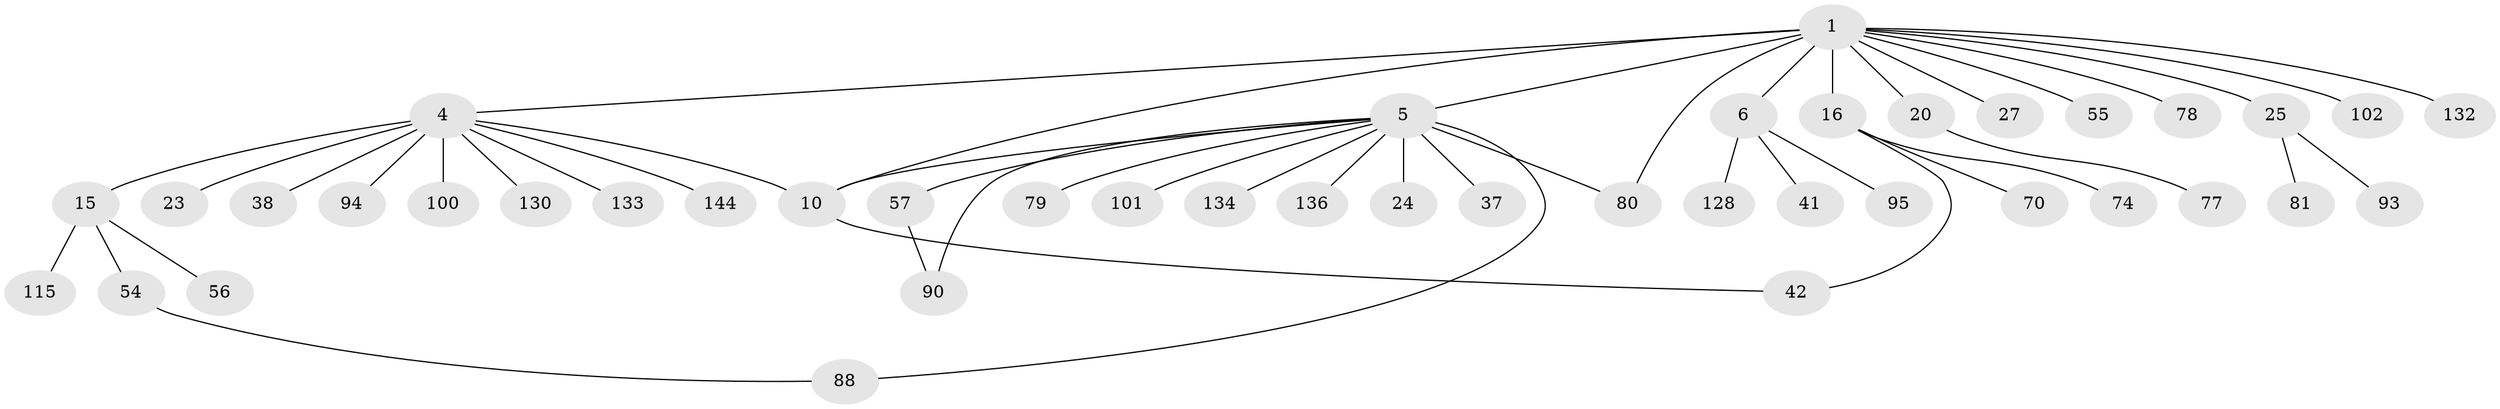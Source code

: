 // original degree distribution, {4: 0.125, 9: 0.006944444444444444, 3: 0.1527777777777778, 5: 0.034722222222222224, 2: 0.2916666666666667, 1: 0.3888888888888889}
// Generated by graph-tools (version 1.1) at 2025/17/03/04/25 18:17:05]
// undirected, 43 vertices, 48 edges
graph export_dot {
graph [start="1"]
  node [color=gray90,style=filled];
  1 [super="+2+3+44+109"];
  4 [super="+43+87+7"];
  5 [super="+60+17+13+8"];
  6 [super="+12+22"];
  10 [super="+40+85+129+21"];
  15 [super="+50+52+73+89"];
  16 [super="+66+31+26"];
  20 [super="+65+67"];
  23;
  24 [super="+58"];
  25 [super="+63+62+68"];
  27 [super="+32+140+69"];
  37;
  38 [super="+137"];
  41 [super="+75"];
  42;
  54 [super="+119"];
  55;
  56;
  57 [super="+86"];
  70;
  74 [super="+105+83"];
  77;
  78;
  79;
  80;
  81 [super="+113"];
  88 [super="+99+125"];
  90;
  93;
  94 [super="+108"];
  95 [super="+106"];
  100;
  101 [super="+110+121"];
  102 [super="+104"];
  115 [super="+142"];
  128 [super="+131+141"];
  130;
  132;
  133;
  134;
  136;
  144;
  1 -- 4;
  1 -- 5 [weight=4];
  1 -- 102;
  1 -- 10;
  1 -- 16;
  1 -- 20;
  1 -- 25;
  1 -- 27 [weight=2];
  1 -- 6;
  1 -- 78;
  1 -- 80;
  1 -- 132;
  1 -- 55;
  4 -- 133;
  4 -- 130;
  4 -- 100;
  4 -- 38;
  4 -- 10;
  4 -- 15 [weight=2];
  4 -- 144;
  4 -- 23;
  4 -- 94;
  5 -- 90;
  5 -- 101;
  5 -- 10;
  5 -- 37;
  5 -- 134;
  5 -- 136;
  5 -- 79;
  5 -- 80;
  5 -- 88;
  5 -- 57;
  5 -- 24;
  6 -- 41;
  6 -- 128;
  6 -- 95;
  10 -- 42;
  15 -- 56;
  15 -- 54;
  15 -- 115;
  16 -- 74;
  16 -- 70;
  16 -- 42;
  20 -- 77;
  25 -- 81;
  25 -- 93;
  54 -- 88;
  57 -- 90;
}
